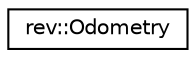 digraph "Graphical Class Hierarchy"
{
 // LATEX_PDF_SIZE
  edge [fontname="Helvetica",fontsize="10",labelfontname="Helvetica",labelfontsize="10"];
  node [fontname="Helvetica",fontsize="10",shape=record];
  rankdir="LR";
  Node0 [label="rev::Odometry",height=0.2,width=0.4,color="black", fillcolor="white", style="filled",URL="$classrev_1_1Odometry.html",tooltip=" "];
}

